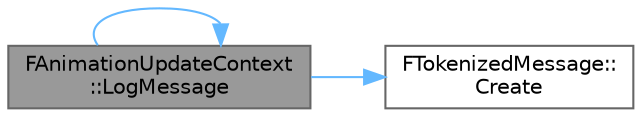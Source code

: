 digraph "FAnimationUpdateContext::LogMessage"
{
 // INTERACTIVE_SVG=YES
 // LATEX_PDF_SIZE
  bgcolor="transparent";
  edge [fontname=Helvetica,fontsize=10,labelfontname=Helvetica,labelfontsize=10];
  node [fontname=Helvetica,fontsize=10,shape=box,height=0.2,width=0.4];
  rankdir="LR";
  Node1 [id="Node000001",label="FAnimationUpdateContext\l::LogMessage",height=0.2,width=0.4,color="gray40", fillcolor="grey60", style="filled", fontcolor="black",tooltip=" "];
  Node1 -> Node2 [id="edge1_Node000001_Node000002",color="steelblue1",style="solid",tooltip=" "];
  Node2 [id="Node000002",label="FTokenizedMessage::\lCreate",height=0.2,width=0.4,color="grey40", fillcolor="white", style="filled",URL="$dc/dce/classFTokenizedMessage.html#a9e804121bbbd2751c5bfb9046355383a",tooltip="Creates a new FTokenizedMessage."];
  Node1 -> Node1 [id="edge2_Node000001_Node000001",color="steelblue1",style="solid",tooltip=" "];
}
